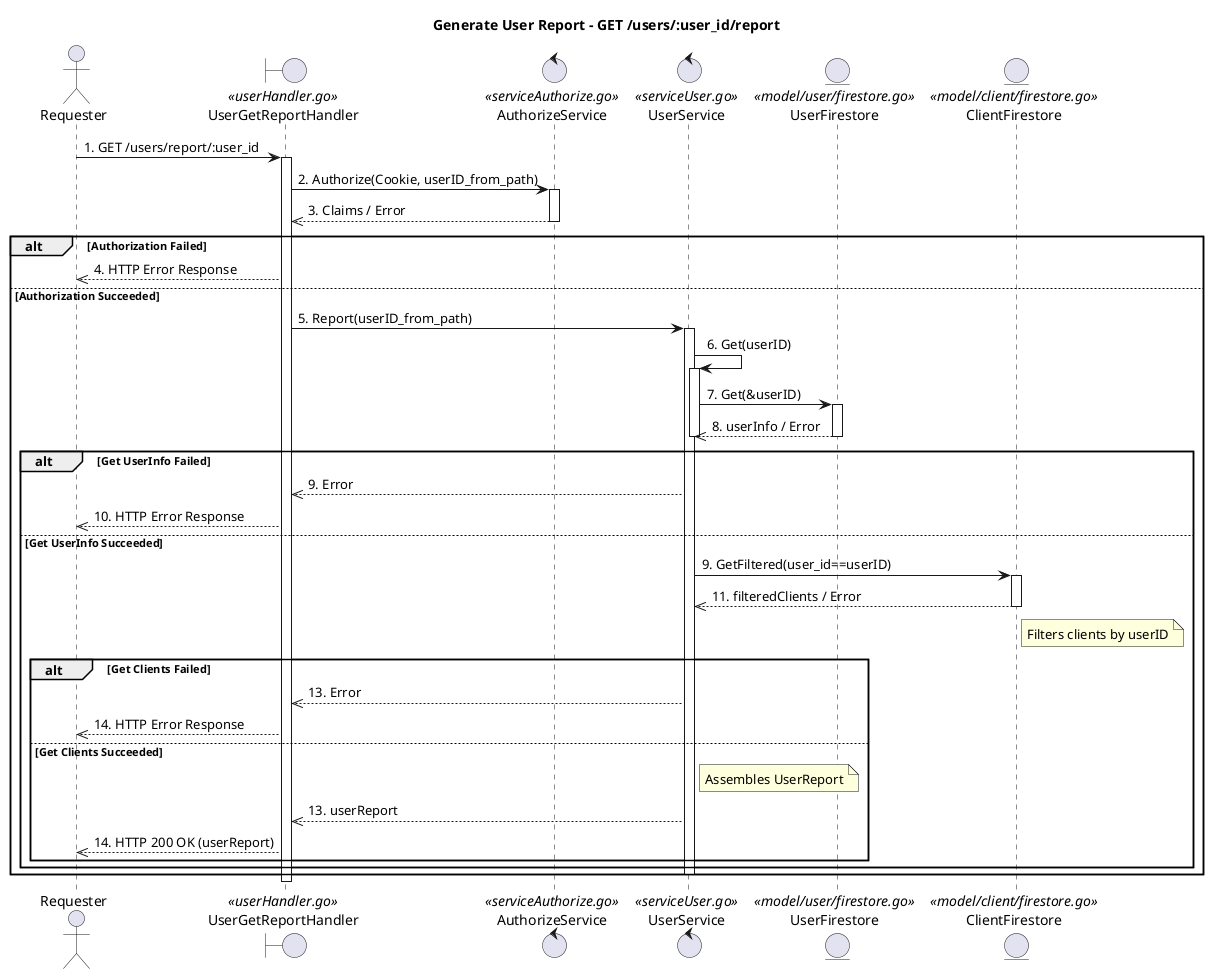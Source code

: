 @startuml
title Generate User Report - GET /users/:user_id/report

actor Requester
boundary UserGetReportHandler <<userHandler.go>>
control AuthorizeService <<serviceAuthorize.go>>
control UserService <<serviceUser.go>>
entity UserFirestore <<model/user/firestore.go>>
entity ClientFirestore <<model/client/firestore.go>>

Requester -> UserGetReportHandler : 1. GET /users/report/:user_id
activate UserGetReportHandler

UserGetReportHandler -> AuthorizeService : 2. Authorize(Cookie, userID_from_path)
activate AuthorizeService
AuthorizeService -->> UserGetReportHandler : 3. Claims / Error
deactivate AuthorizeService

alt Authorization Failed
    UserGetReportHandler -->> Requester : 4. HTTP Error Response
else Authorization Succeeded
    UserGetReportHandler -> UserService : 5. Report(userID_from_path)
    activate UserService

    UserService -> UserService : 6. Get(userID)
    activate UserService
    UserService -> UserFirestore : 7. Get(&userID)
    activate UserFirestore
    UserFirestore -->> UserService : 8. userInfo / Error
    deactivate UserFirestore
    deactivate UserService

    alt Get UserInfo Failed
        UserService -->> UserGetReportHandler : 9. Error
        UserGetReportHandler -->> Requester : 10. HTTP Error Response
    else Get UserInfo Succeeded
        UserService -> ClientFirestore : 9. GetFiltered(user_id==userID)
        activate ClientFirestore
        ClientFirestore -->> UserService : 11. filteredClients / Error
        deactivate ClientFirestore
        note right of ClientFirestore : Filters clients by userID

        alt Get Clients Failed
            UserService -->> UserGetReportHandler : 13. Error
            UserGetReportHandler -->> Requester : 14. HTTP Error Response
        else Get Clients Succeeded
            note right of UserService : Assembles UserReport
            UserService -->> UserGetReportHandler : 13. userReport
            UserGetReportHandler -->> Requester : 14. HTTP 200 OK (userReport)
        end
    end
    deactivate UserService
end
deactivate UserGetReportHandler
@enduml
